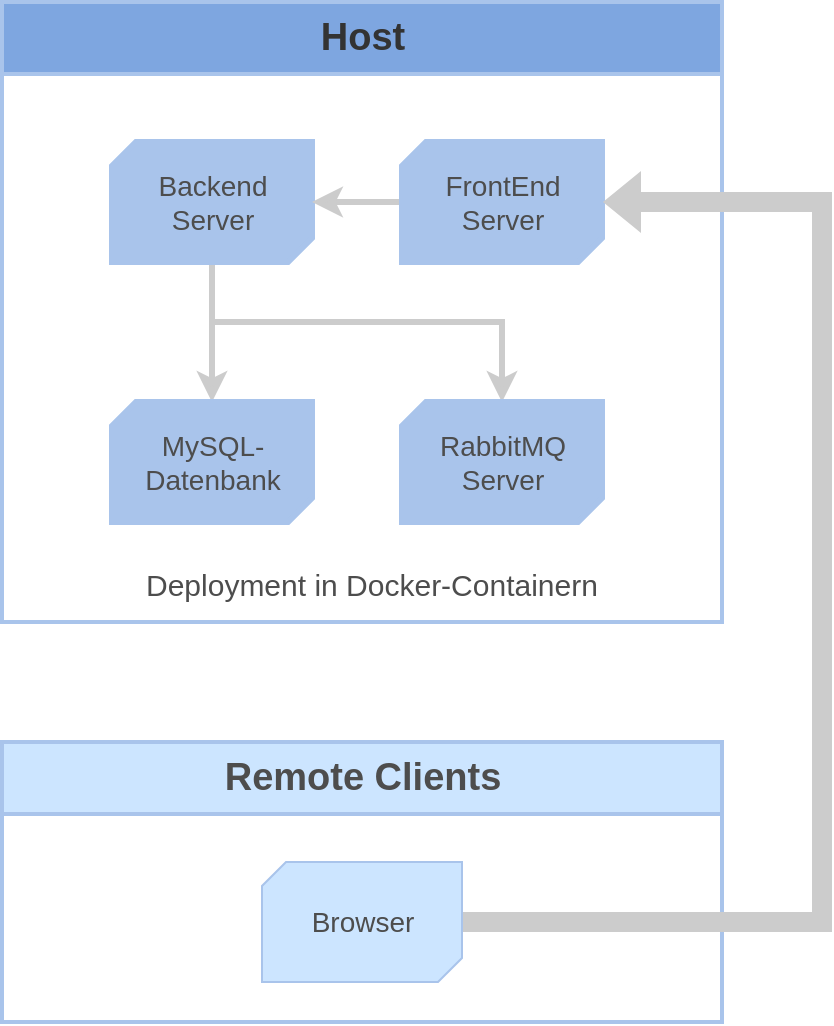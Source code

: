 <mxfile version="12.1.3" pages="1"><diagram id="jtsfI8Nx466qqU9YgUlM" name="Page-1"><mxGraphModel dx="2048" dy="3104" grid="1" gridSize="10" guides="1" tooltips="1" connect="1" arrows="1" fold="1" page="1" pageScale="1" pageWidth="850" pageHeight="1100" math="0" shadow="0"><root><mxCell id="0"/><mxCell id="1" parent="0"/><mxCell id="w2cdL5LGQ4ijwiVFPXmo-18" value="Host" style="swimlane;html=1;startSize=36;horizontal=1;containerType=tree;strokeWidth=2;fillColor=#7EA6E0;strokeColor=#A9C4EB;fontSize=19;fontColor=#333333;" vertex="1" parent="1"><mxGeometry x="260" y="-1950" width="360" height="310" as="geometry"/></mxCell><mxCell id="w2cdL5LGQ4ijwiVFPXmo-37" style="edgeStyle=orthogonalEdgeStyle;rounded=0;orthogonalLoop=1;jettySize=auto;html=1;exitX=0.5;exitY=1;exitDx=0;exitDy=0;exitPerimeter=0;entryX=0.5;entryY=0;entryDx=0;entryDy=0;entryPerimeter=0;fontSize=19;strokeColor=#CCCCCC;strokeWidth=3;" edge="1" parent="w2cdL5LGQ4ijwiVFPXmo-18" source="w2cdL5LGQ4ijwiVFPXmo-32" target="w2cdL5LGQ4ijwiVFPXmo-34"><mxGeometry relative="1" as="geometry"/></mxCell><mxCell id="w2cdL5LGQ4ijwiVFPXmo-38" style="edgeStyle=orthogonalEdgeStyle;rounded=0;orthogonalLoop=1;jettySize=auto;html=1;entryX=0.5;entryY=0;entryDx=0;entryDy=0;entryPerimeter=0;fontSize=19;strokeColor=#CCCCCC;strokeWidth=3;" edge="1" parent="w2cdL5LGQ4ijwiVFPXmo-18" target="w2cdL5LGQ4ijwiVFPXmo-35"><mxGeometry relative="1" as="geometry"><mxPoint x="105" y="130" as="sourcePoint"/><Array as="points"><mxPoint x="105" y="160"/><mxPoint x="250" y="160"/></Array></mxGeometry></mxCell><mxCell id="w2cdL5LGQ4ijwiVFPXmo-32" value="Backend&lt;br&gt;Server" style="verticalLabelPosition=middle;verticalAlign=middle;html=1;shape=mxgraph.basic.diag_snip_rect;dx=6;strokeWidth=3;fillColor=#A9C4EB;fontSize=14;strokeColor=#A9C4EB;gradientColor=none;labelPosition=center;align=center;fontColor=#4D4D4D;" vertex="1" parent="w2cdL5LGQ4ijwiVFPXmo-18"><mxGeometry x="55" y="70" width="100" height="60" as="geometry"/></mxCell><mxCell id="w2cdL5LGQ4ijwiVFPXmo-36" style="edgeStyle=orthogonalEdgeStyle;rounded=0;orthogonalLoop=1;jettySize=auto;html=1;exitX=0;exitY=0.5;exitDx=0;exitDy=0;exitPerimeter=0;entryX=1;entryY=0.5;entryDx=0;entryDy=0;entryPerimeter=0;fontSize=19;strokeColor=#CCCCCC;strokeWidth=3;" edge="1" parent="w2cdL5LGQ4ijwiVFPXmo-18" source="w2cdL5LGQ4ijwiVFPXmo-33" target="w2cdL5LGQ4ijwiVFPXmo-32"><mxGeometry relative="1" as="geometry"/></mxCell><mxCell id="w2cdL5LGQ4ijwiVFPXmo-33" value="FrontEnd&lt;br&gt;Server" style="verticalLabelPosition=middle;verticalAlign=middle;html=1;shape=mxgraph.basic.diag_snip_rect;dx=6;strokeWidth=3;fillColor=#A9C4EB;fontSize=14;strokeColor=#A9C4EB;gradientColor=none;labelPosition=center;align=center;fontColor=#4D4D4D;" vertex="1" parent="w2cdL5LGQ4ijwiVFPXmo-18"><mxGeometry x="200" y="70" width="100" height="60" as="geometry"/></mxCell><mxCell id="w2cdL5LGQ4ijwiVFPXmo-34" value="MySQL-&lt;br&gt;Datenbank" style="verticalLabelPosition=middle;verticalAlign=middle;html=1;shape=mxgraph.basic.diag_snip_rect;dx=6;strokeWidth=3;fillColor=#A9C4EB;fontSize=14;strokeColor=#A9C4EB;gradientColor=none;labelPosition=center;align=center;fontColor=#4D4D4D;" vertex="1" parent="w2cdL5LGQ4ijwiVFPXmo-18"><mxGeometry x="55" y="200" width="100" height="60" as="geometry"/></mxCell><mxCell id="w2cdL5LGQ4ijwiVFPXmo-35" value="RabbitMQ&lt;br&gt;Server" style="verticalLabelPosition=middle;verticalAlign=middle;html=1;shape=mxgraph.basic.diag_snip_rect;dx=6;strokeWidth=3;fillColor=#A9C4EB;fontSize=14;strokeColor=#A9C4EB;gradientColor=none;labelPosition=center;align=center;fontColor=#4D4D4D;" vertex="1" parent="w2cdL5LGQ4ijwiVFPXmo-18"><mxGeometry x="200" y="200" width="100" height="60" as="geometry"/></mxCell><mxCell id="w2cdL5LGQ4ijwiVFPXmo-41" value="Deployment in Docker-Containern&amp;nbsp;" style="text;html=1;resizable=0;points=[];autosize=1;align=left;verticalAlign=top;spacingTop=-4;fontSize=15;fontColor=#4D4D4D;" vertex="1" parent="w2cdL5LGQ4ijwiVFPXmo-18"><mxGeometry x="70" y="280" width="310" height="20" as="geometry"/></mxCell><mxCell id="w2cdL5LGQ4ijwiVFPXmo-44" value="Remote Clients" style="swimlane;html=1;startSize=36;horizontal=1;containerType=tree;strokeWidth=2;fillColor=#cce5ff;strokeColor=#A9C4EB;fontSize=19;fontColor=#4D4D4D;" vertex="1" parent="1"><mxGeometry x="260" y="-1580" width="360" height="140" as="geometry"/></mxCell><mxCell id="w2cdL5LGQ4ijwiVFPXmo-53" value="Browser" style="verticalLabelPosition=middle;verticalAlign=middle;html=1;shape=mxgraph.basic.diag_snip_rect;dx=6;strokeWidth=1;fillColor=#cce5ff;fontSize=14;strokeColor=#A9C4EB;labelPosition=center;align=center;fontColor=#4D4D4D;" vertex="1" parent="w2cdL5LGQ4ijwiVFPXmo-44"><mxGeometry x="130" y="60" width="100" height="60" as="geometry"/></mxCell><mxCell id="w2cdL5LGQ4ijwiVFPXmo-55" style="edgeStyle=orthogonalEdgeStyle;rounded=0;orthogonalLoop=1;jettySize=auto;html=1;exitX=1;exitY=0.5;exitDx=0;exitDy=0;exitPerimeter=0;fontSize=15;entryX=1;entryY=0.5;entryDx=0;entryDy=0;entryPerimeter=0;shape=flexArrow;fillColor=#CCCCCC;strokeColor=none;fontColor=#CCCCCC;" edge="1" parent="1" source="w2cdL5LGQ4ijwiVFPXmo-53" target="w2cdL5LGQ4ijwiVFPXmo-33"><mxGeometry relative="1" as="geometry"><mxPoint x="690" y="-1860" as="targetPoint"/><Array as="points"><mxPoint x="670" y="-1490"/><mxPoint x="670" y="-1850"/></Array></mxGeometry></mxCell></root></mxGraphModel></diagram></mxfile>
